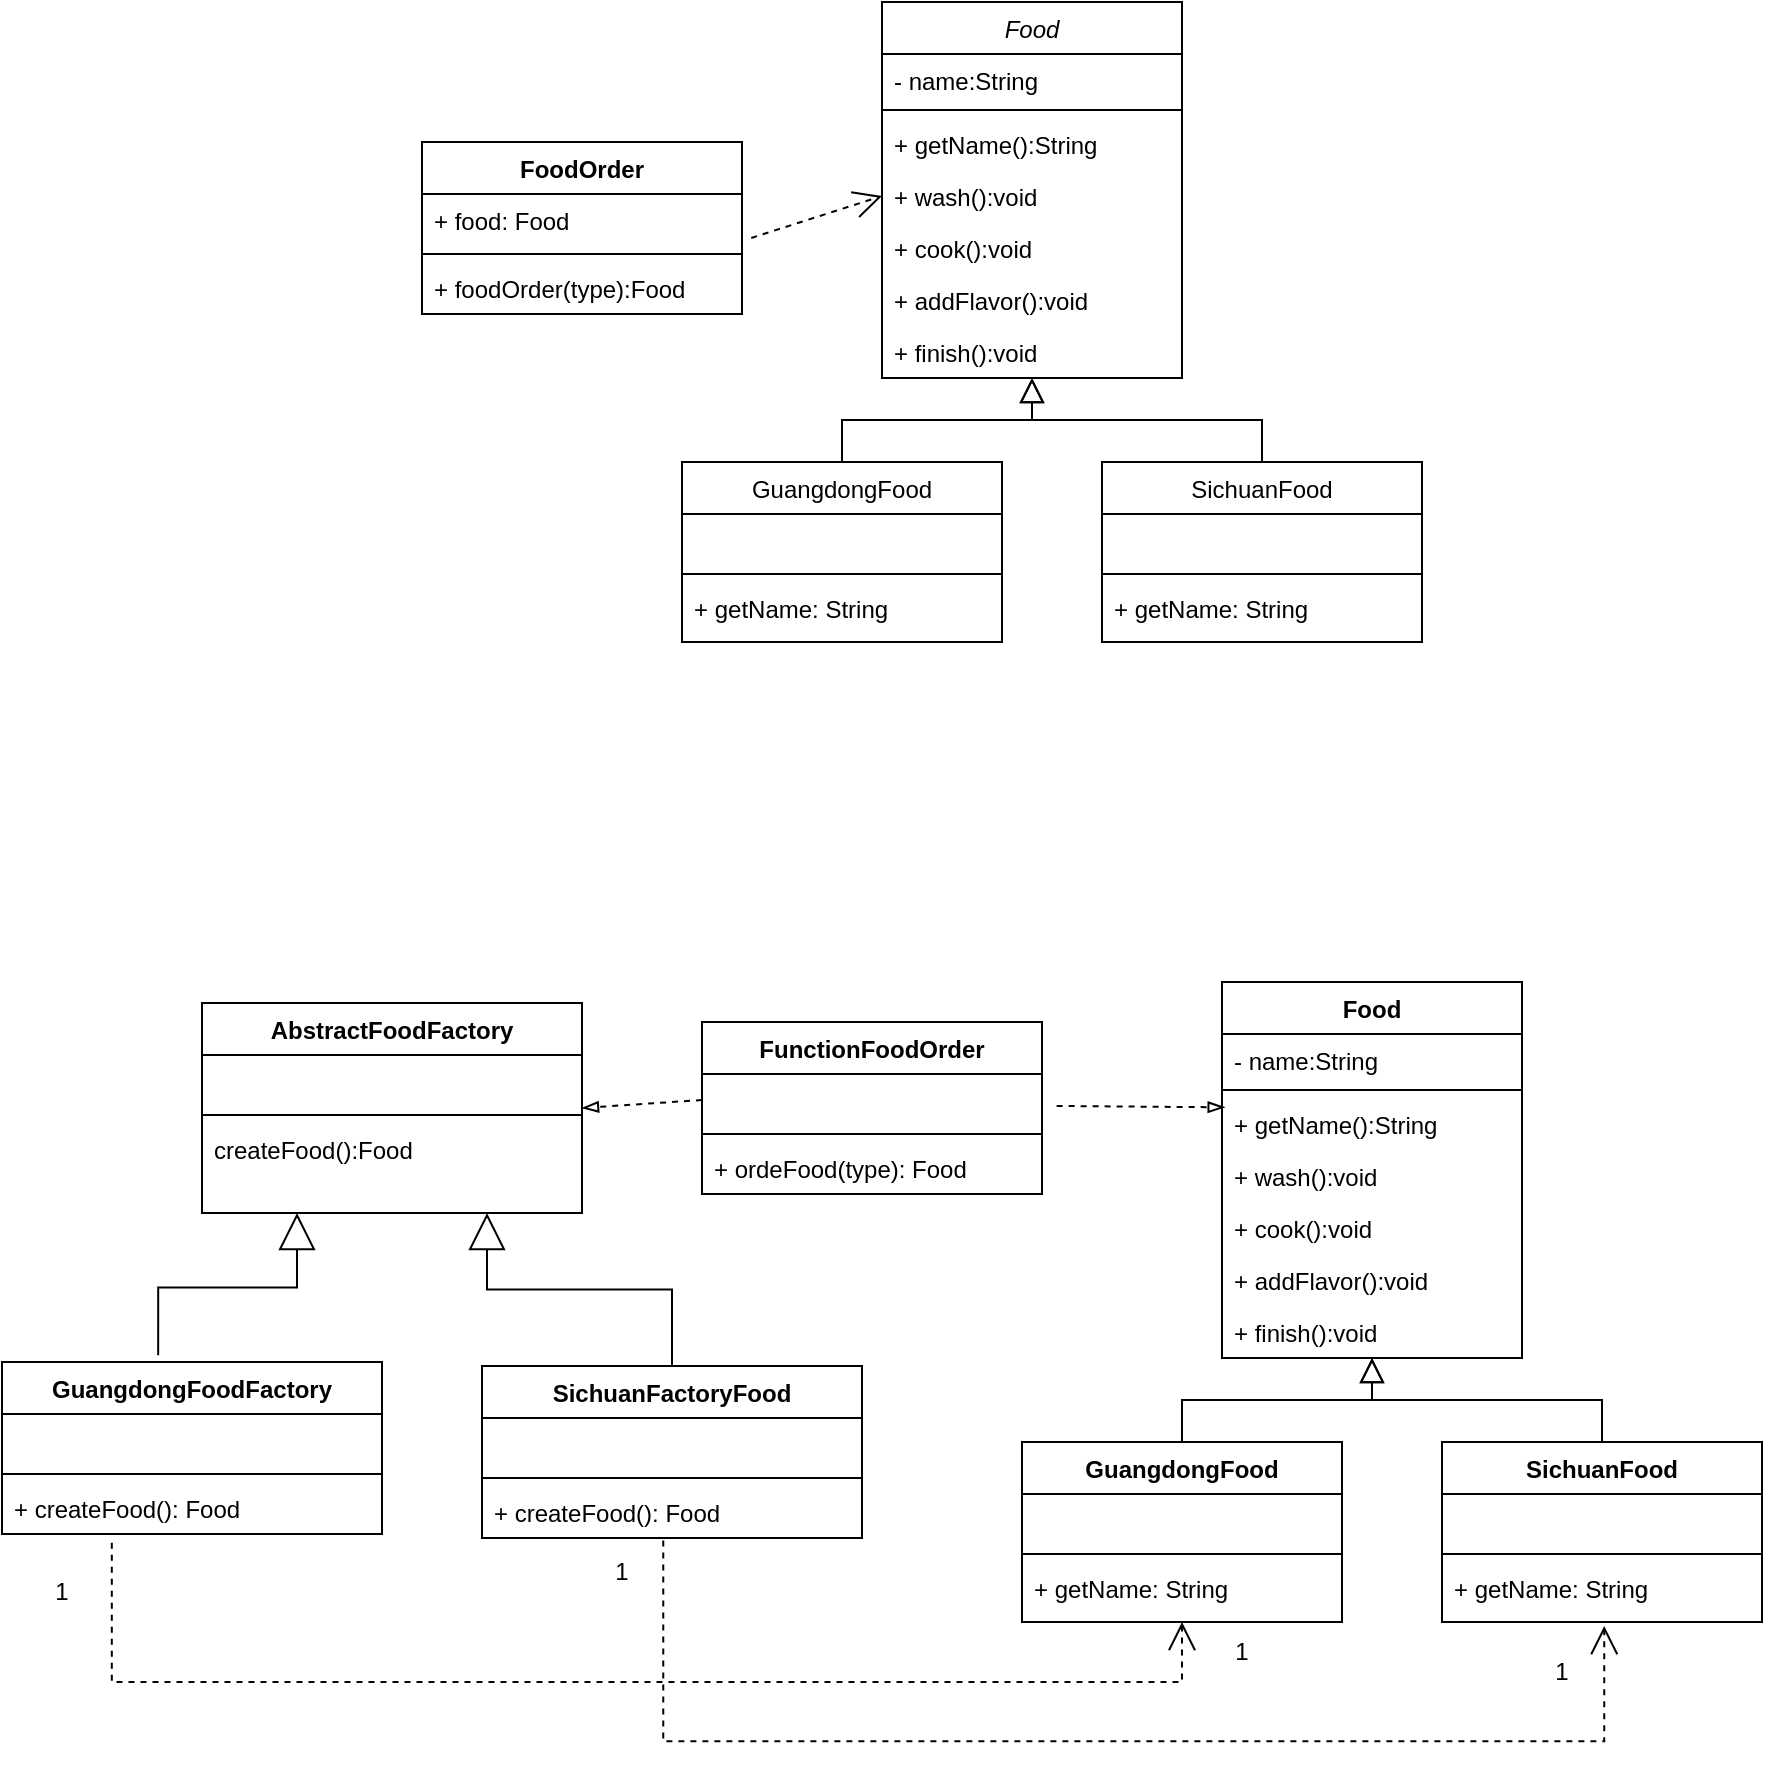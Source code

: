 <mxfile version="20.3.0" type="github">
  <diagram id="C5RBs43oDa-KdzZeNtuy" name="Page-1">
    <mxGraphModel dx="1508" dy="1146" grid="1" gridSize="10" guides="1" tooltips="1" connect="1" arrows="1" fold="1" page="0" pageScale="1" pageWidth="827" pageHeight="1169" math="0" shadow="0">
      <root>
        <mxCell id="WIyWlLk6GJQsqaUBKTNV-0" />
        <mxCell id="WIyWlLk6GJQsqaUBKTNV-1" parent="WIyWlLk6GJQsqaUBKTNV-0" />
        <mxCell id="zkfFHV4jXpPFQw0GAbJ--0" value="Food" style="swimlane;fontStyle=1;align=center;verticalAlign=top;childLayout=stackLayout;horizontal=1;startSize=26;horizontalStack=0;resizeParent=1;resizeLast=0;collapsible=1;marginBottom=0;rounded=0;shadow=0;strokeWidth=1;" parent="WIyWlLk6GJQsqaUBKTNV-1" vertex="1">
          <mxGeometry x="220" y="120" width="150" height="188" as="geometry">
            <mxRectangle x="220" y="120" width="160" height="26" as="alternateBounds" />
          </mxGeometry>
        </mxCell>
        <mxCell id="zkfFHV4jXpPFQw0GAbJ--3" value="- name:String&#xa;" style="text;align=left;verticalAlign=top;spacingLeft=4;spacingRight=4;overflow=hidden;rotatable=0;points=[[0,0.5],[1,0.5]];portConstraint=eastwest;rounded=0;shadow=0;html=0;" parent="zkfFHV4jXpPFQw0GAbJ--0" vertex="1">
          <mxGeometry y="26" width="150" height="24" as="geometry" />
        </mxCell>
        <mxCell id="zkfFHV4jXpPFQw0GAbJ--4" value="" style="line;html=1;strokeWidth=1;align=left;verticalAlign=middle;spacingTop=-1;spacingLeft=3;spacingRight=3;rotatable=0;labelPosition=right;points=[];portConstraint=eastwest;" parent="zkfFHV4jXpPFQw0GAbJ--0" vertex="1">
          <mxGeometry y="50" width="150" height="8" as="geometry" />
        </mxCell>
        <mxCell id="czdXZG-f5GIGWPh2QJbe-0" value="+ getName():String" style="text;align=left;verticalAlign=top;spacingLeft=4;spacingRight=4;overflow=hidden;rotatable=0;points=[[0,0.5],[1,0.5]];portConstraint=eastwest;rounded=0;shadow=0;html=0;" parent="zkfFHV4jXpPFQw0GAbJ--0" vertex="1">
          <mxGeometry y="58" width="150" height="26" as="geometry" />
        </mxCell>
        <mxCell id="czdXZG-f5GIGWPh2QJbe-1" value="+ wash():void" style="text;align=left;verticalAlign=top;spacingLeft=4;spacingRight=4;overflow=hidden;rotatable=0;points=[[0,0.5],[1,0.5]];portConstraint=eastwest;rounded=0;shadow=0;html=0;" parent="zkfFHV4jXpPFQw0GAbJ--0" vertex="1">
          <mxGeometry y="84" width="150" height="26" as="geometry" />
        </mxCell>
        <mxCell id="czdXZG-f5GIGWPh2QJbe-2" value="+ cook():void" style="text;align=left;verticalAlign=top;spacingLeft=4;spacingRight=4;overflow=hidden;rotatable=0;points=[[0,0.5],[1,0.5]];portConstraint=eastwest;rounded=0;shadow=0;html=0;" parent="zkfFHV4jXpPFQw0GAbJ--0" vertex="1">
          <mxGeometry y="110" width="150" height="26" as="geometry" />
        </mxCell>
        <mxCell id="czdXZG-f5GIGWPh2QJbe-7" value="+ addFlavor():void" style="text;align=left;verticalAlign=top;spacingLeft=4;spacingRight=4;overflow=hidden;rotatable=0;points=[[0,0.5],[1,0.5]];portConstraint=eastwest;rounded=0;shadow=0;html=0;" parent="zkfFHV4jXpPFQw0GAbJ--0" vertex="1">
          <mxGeometry y="136" width="150" height="26" as="geometry" />
        </mxCell>
        <mxCell id="czdXZG-f5GIGWPh2QJbe-26" value="+ finish():void" style="text;align=left;verticalAlign=top;spacingLeft=4;spacingRight=4;overflow=hidden;rotatable=0;points=[[0,0.5],[1,0.5]];portConstraint=eastwest;rounded=0;shadow=0;html=0;" parent="zkfFHV4jXpPFQw0GAbJ--0" vertex="1">
          <mxGeometry y="162" width="150" height="26" as="geometry" />
        </mxCell>
        <mxCell id="zkfFHV4jXpPFQw0GAbJ--6" value="GuangdongFood" style="swimlane;fontStyle=1;align=center;verticalAlign=top;childLayout=stackLayout;horizontal=1;startSize=26;horizontalStack=0;resizeParent=1;resizeLast=0;collapsible=1;marginBottom=0;rounded=0;shadow=0;strokeWidth=1;" parent="WIyWlLk6GJQsqaUBKTNV-1" vertex="1">
          <mxGeometry x="120" y="350" width="160" height="90" as="geometry">
            <mxRectangle x="130" y="380" width="160" height="26" as="alternateBounds" />
          </mxGeometry>
        </mxCell>
        <mxCell id="zkfFHV4jXpPFQw0GAbJ--7" value=" " style="text;align=left;verticalAlign=top;spacingLeft=4;spacingRight=4;overflow=hidden;rotatable=0;points=[[0,0.5],[1,0.5]];portConstraint=eastwest;" parent="zkfFHV4jXpPFQw0GAbJ--6" vertex="1">
          <mxGeometry y="26" width="160" height="26" as="geometry" />
        </mxCell>
        <mxCell id="zkfFHV4jXpPFQw0GAbJ--9" value="" style="line;html=1;strokeWidth=1;align=left;verticalAlign=middle;spacingTop=-1;spacingLeft=3;spacingRight=3;rotatable=0;labelPosition=right;points=[];portConstraint=eastwest;" parent="zkfFHV4jXpPFQw0GAbJ--6" vertex="1">
          <mxGeometry y="52" width="160" height="8" as="geometry" />
        </mxCell>
        <mxCell id="czdXZG-f5GIGWPh2QJbe-24" value="+ getName: String" style="text;strokeColor=none;fillColor=none;align=left;verticalAlign=top;spacingLeft=4;spacingRight=4;overflow=hidden;rotatable=0;points=[[0,0.5],[1,0.5]];portConstraint=eastwest;" parent="zkfFHV4jXpPFQw0GAbJ--6" vertex="1">
          <mxGeometry y="60" width="160" height="26" as="geometry" />
        </mxCell>
        <mxCell id="zkfFHV4jXpPFQw0GAbJ--12" value="" style="endArrow=block;endSize=10;endFill=0;shadow=0;strokeWidth=1;rounded=0;edgeStyle=elbowEdgeStyle;elbow=vertical;" parent="WIyWlLk6GJQsqaUBKTNV-1" source="zkfFHV4jXpPFQw0GAbJ--6" target="zkfFHV4jXpPFQw0GAbJ--0" edge="1">
          <mxGeometry width="160" relative="1" as="geometry">
            <mxPoint x="200" y="203" as="sourcePoint" />
            <mxPoint x="200" y="203" as="targetPoint" />
          </mxGeometry>
        </mxCell>
        <mxCell id="zkfFHV4jXpPFQw0GAbJ--13" value="SichuanFood" style="swimlane;fontStyle=1;align=center;verticalAlign=top;childLayout=stackLayout;horizontal=1;startSize=26;horizontalStack=0;resizeParent=1;resizeLast=0;collapsible=1;marginBottom=0;rounded=0;shadow=0;strokeWidth=1;" parent="WIyWlLk6GJQsqaUBKTNV-1" vertex="1">
          <mxGeometry x="330" y="350" width="160" height="90" as="geometry">
            <mxRectangle x="340" y="380" width="170" height="26" as="alternateBounds" />
          </mxGeometry>
        </mxCell>
        <mxCell id="zkfFHV4jXpPFQw0GAbJ--14" value=" " style="text;align=left;verticalAlign=top;spacingLeft=4;spacingRight=4;overflow=hidden;rotatable=0;points=[[0,0.5],[1,0.5]];portConstraint=eastwest;" parent="zkfFHV4jXpPFQw0GAbJ--13" vertex="1">
          <mxGeometry y="26" width="160" height="26" as="geometry" />
        </mxCell>
        <mxCell id="zkfFHV4jXpPFQw0GAbJ--15" value="" style="line;html=1;strokeWidth=1;align=left;verticalAlign=middle;spacingTop=-1;spacingLeft=3;spacingRight=3;rotatable=0;labelPosition=right;points=[];portConstraint=eastwest;" parent="zkfFHV4jXpPFQw0GAbJ--13" vertex="1">
          <mxGeometry y="52" width="160" height="8" as="geometry" />
        </mxCell>
        <mxCell id="czdXZG-f5GIGWPh2QJbe-25" value="+ getName: String" style="text;strokeColor=none;fillColor=none;align=left;verticalAlign=top;spacingLeft=4;spacingRight=4;overflow=hidden;rotatable=0;points=[[0,0.5],[1,0.5]];portConstraint=eastwest;" parent="zkfFHV4jXpPFQw0GAbJ--13" vertex="1">
          <mxGeometry y="60" width="160" height="26" as="geometry" />
        </mxCell>
        <mxCell id="zkfFHV4jXpPFQw0GAbJ--16" value="" style="endArrow=block;endSize=10;endFill=0;shadow=0;strokeWidth=1;rounded=0;edgeStyle=elbowEdgeStyle;elbow=vertical;" parent="WIyWlLk6GJQsqaUBKTNV-1" source="zkfFHV4jXpPFQw0GAbJ--13" target="zkfFHV4jXpPFQw0GAbJ--0" edge="1">
          <mxGeometry width="160" relative="1" as="geometry">
            <mxPoint x="210" y="373" as="sourcePoint" />
            <mxPoint x="310" y="271" as="targetPoint" />
          </mxGeometry>
        </mxCell>
        <mxCell id="zkfFHV4jXpPFQw0GAbJ--17" value="AbstractFoodFactory" style="swimlane;fontStyle=1;align=center;verticalAlign=top;childLayout=stackLayout;horizontal=1;startSize=26;horizontalStack=0;resizeParent=1;resizeLast=0;collapsible=1;marginBottom=0;rounded=0;shadow=0;strokeWidth=1;" parent="WIyWlLk6GJQsqaUBKTNV-1" vertex="1">
          <mxGeometry x="-290" y="130.5" width="190" height="105" as="geometry">
            <mxRectangle x="550" y="140" width="160" height="26" as="alternateBounds" />
          </mxGeometry>
        </mxCell>
        <mxCell id="czdXZG-f5GIGWPh2QJbe-21" value=" " style="text;strokeColor=none;fillColor=none;align=left;verticalAlign=top;spacingLeft=4;spacingRight=4;overflow=hidden;rotatable=0;points=[[0,0.5],[1,0.5]];portConstraint=eastwest;" parent="zkfFHV4jXpPFQw0GAbJ--17" vertex="1">
          <mxGeometry y="26" width="190" height="26" as="geometry" />
        </mxCell>
        <mxCell id="zkfFHV4jXpPFQw0GAbJ--23" value="" style="line;html=1;strokeWidth=1;align=left;verticalAlign=middle;spacingTop=-1;spacingLeft=3;spacingRight=3;rotatable=0;labelPosition=right;points=[];portConstraint=eastwest;" parent="zkfFHV4jXpPFQw0GAbJ--17" vertex="1">
          <mxGeometry y="52" width="190" height="8" as="geometry" />
        </mxCell>
        <mxCell id="zkfFHV4jXpPFQw0GAbJ--25" value="createFood():Food" style="text;align=left;verticalAlign=top;spacingLeft=4;spacingRight=4;overflow=hidden;rotatable=0;points=[[0,0.5],[1,0.5]];portConstraint=eastwest;" parent="zkfFHV4jXpPFQw0GAbJ--17" vertex="1">
          <mxGeometry y="60" width="190" height="26" as="geometry" />
        </mxCell>
        <mxCell id="czdXZG-f5GIGWPh2QJbe-8" value="" style="endArrow=blockThin;html=1;rounded=0;dashed=1;endFill=0;exitX=0;exitY=0.5;exitDx=0;exitDy=0;entryX=1;entryY=0.5;entryDx=0;entryDy=0;" parent="WIyWlLk6GJQsqaUBKTNV-1" source="czdXZG-f5GIGWPh2QJbe-22" edge="1" target="zkfFHV4jXpPFQw0GAbJ--17">
          <mxGeometry width="50" height="50" relative="1" as="geometry">
            <mxPoint x="150" y="220" as="sourcePoint" />
            <mxPoint x="160" y="300" as="targetPoint" />
          </mxGeometry>
        </mxCell>
        <mxCell id="czdXZG-f5GIGWPh2QJbe-17" value="FunctionFoodOrder" style="swimlane;fontStyle=1;align=center;verticalAlign=top;childLayout=stackLayout;horizontal=1;startSize=26;horizontalStack=0;resizeParent=1;resizeParentMax=0;resizeLast=0;collapsible=1;marginBottom=0;" parent="WIyWlLk6GJQsqaUBKTNV-1" vertex="1">
          <mxGeometry x="-40" y="140" width="170" height="86" as="geometry" />
        </mxCell>
        <mxCell id="czdXZG-f5GIGWPh2QJbe-22" value=" " style="text;strokeColor=none;fillColor=none;align=left;verticalAlign=top;spacingLeft=4;spacingRight=4;overflow=hidden;rotatable=0;points=[[0,0.5],[1,0.5]];portConstraint=eastwest;" parent="czdXZG-f5GIGWPh2QJbe-17" vertex="1">
          <mxGeometry y="26" width="170" height="26" as="geometry" />
        </mxCell>
        <mxCell id="czdXZG-f5GIGWPh2QJbe-19" value="" style="line;strokeWidth=1;fillColor=none;align=left;verticalAlign=middle;spacingTop=-1;spacingLeft=3;spacingRight=3;rotatable=0;labelPosition=right;points=[];portConstraint=eastwest;strokeColor=inherit;" parent="czdXZG-f5GIGWPh2QJbe-17" vertex="1">
          <mxGeometry y="52" width="170" height="8" as="geometry" />
        </mxCell>
        <mxCell id="czdXZG-f5GIGWPh2QJbe-20" value="+ ordeFood(type): Food" style="text;strokeColor=none;fillColor=none;align=left;verticalAlign=top;spacingLeft=4;spacingRight=4;overflow=hidden;rotatable=0;points=[[0,0.5],[1,0.5]];portConstraint=eastwest;" parent="czdXZG-f5GIGWPh2QJbe-17" vertex="1">
          <mxGeometry y="60" width="170" height="26" as="geometry" />
        </mxCell>
        <mxCell id="czdXZG-f5GIGWPh2QJbe-23" value="" style="endArrow=blockThin;html=1;rounded=0;dashed=1;endFill=0;exitX=1.043;exitY=0.615;exitDx=0;exitDy=0;exitPerimeter=0;entryX=0.009;entryY=0.179;entryDx=0;entryDy=0;entryPerimeter=0;" parent="WIyWlLk6GJQsqaUBKTNV-1" source="czdXZG-f5GIGWPh2QJbe-22" target="czdXZG-f5GIGWPh2QJbe-0" edge="1">
          <mxGeometry width="50" height="50" relative="1" as="geometry">
            <mxPoint x="-30" y="202" as="sourcePoint" />
            <mxPoint x="-60" y="300" as="targetPoint" />
          </mxGeometry>
        </mxCell>
        <mxCell id="E6uQrEqXwqY0D4v9G9D3-0" value="Food" style="swimlane;fontStyle=2;align=center;verticalAlign=top;childLayout=stackLayout;horizontal=1;startSize=26;horizontalStack=0;resizeParent=1;resizeLast=0;collapsible=1;marginBottom=0;rounded=0;shadow=0;strokeWidth=1;" vertex="1" parent="WIyWlLk6GJQsqaUBKTNV-1">
          <mxGeometry x="50" y="-370" width="150" height="188" as="geometry">
            <mxRectangle x="220" y="120" width="160" height="26" as="alternateBounds" />
          </mxGeometry>
        </mxCell>
        <mxCell id="E6uQrEqXwqY0D4v9G9D3-1" value="- name:String&#xa;" style="text;align=left;verticalAlign=top;spacingLeft=4;spacingRight=4;overflow=hidden;rotatable=0;points=[[0,0.5],[1,0.5]];portConstraint=eastwest;rounded=0;shadow=0;html=0;" vertex="1" parent="E6uQrEqXwqY0D4v9G9D3-0">
          <mxGeometry y="26" width="150" height="24" as="geometry" />
        </mxCell>
        <mxCell id="E6uQrEqXwqY0D4v9G9D3-2" value="" style="line;html=1;strokeWidth=1;align=left;verticalAlign=middle;spacingTop=-1;spacingLeft=3;spacingRight=3;rotatable=0;labelPosition=right;points=[];portConstraint=eastwest;" vertex="1" parent="E6uQrEqXwqY0D4v9G9D3-0">
          <mxGeometry y="50" width="150" height="8" as="geometry" />
        </mxCell>
        <mxCell id="E6uQrEqXwqY0D4v9G9D3-3" value="+ getName():String" style="text;align=left;verticalAlign=top;spacingLeft=4;spacingRight=4;overflow=hidden;rotatable=0;points=[[0,0.5],[1,0.5]];portConstraint=eastwest;rounded=0;shadow=0;html=0;" vertex="1" parent="E6uQrEqXwqY0D4v9G9D3-0">
          <mxGeometry y="58" width="150" height="26" as="geometry" />
        </mxCell>
        <mxCell id="E6uQrEqXwqY0D4v9G9D3-4" value="+ wash():void" style="text;align=left;verticalAlign=top;spacingLeft=4;spacingRight=4;overflow=hidden;rotatable=0;points=[[0,0.5],[1,0.5]];portConstraint=eastwest;rounded=0;shadow=0;html=0;" vertex="1" parent="E6uQrEqXwqY0D4v9G9D3-0">
          <mxGeometry y="84" width="150" height="26" as="geometry" />
        </mxCell>
        <mxCell id="E6uQrEqXwqY0D4v9G9D3-5" value="+ cook():void" style="text;align=left;verticalAlign=top;spacingLeft=4;spacingRight=4;overflow=hidden;rotatable=0;points=[[0,0.5],[1,0.5]];portConstraint=eastwest;rounded=0;shadow=0;html=0;" vertex="1" parent="E6uQrEqXwqY0D4v9G9D3-0">
          <mxGeometry y="110" width="150" height="26" as="geometry" />
        </mxCell>
        <mxCell id="E6uQrEqXwqY0D4v9G9D3-6" value="+ addFlavor():void" style="text;align=left;verticalAlign=top;spacingLeft=4;spacingRight=4;overflow=hidden;rotatable=0;points=[[0,0.5],[1,0.5]];portConstraint=eastwest;rounded=0;shadow=0;html=0;" vertex="1" parent="E6uQrEqXwqY0D4v9G9D3-0">
          <mxGeometry y="136" width="150" height="26" as="geometry" />
        </mxCell>
        <mxCell id="E6uQrEqXwqY0D4v9G9D3-7" value="+ finish():void" style="text;align=left;verticalAlign=top;spacingLeft=4;spacingRight=4;overflow=hidden;rotatable=0;points=[[0,0.5],[1,0.5]];portConstraint=eastwest;rounded=0;shadow=0;html=0;" vertex="1" parent="E6uQrEqXwqY0D4v9G9D3-0">
          <mxGeometry y="162" width="150" height="26" as="geometry" />
        </mxCell>
        <mxCell id="E6uQrEqXwqY0D4v9G9D3-8" value="GuangdongFood" style="swimlane;fontStyle=0;align=center;verticalAlign=top;childLayout=stackLayout;horizontal=1;startSize=26;horizontalStack=0;resizeParent=1;resizeLast=0;collapsible=1;marginBottom=0;rounded=0;shadow=0;strokeWidth=1;" vertex="1" parent="WIyWlLk6GJQsqaUBKTNV-1">
          <mxGeometry x="-50" y="-140" width="160" height="90" as="geometry">
            <mxRectangle x="130" y="380" width="160" height="26" as="alternateBounds" />
          </mxGeometry>
        </mxCell>
        <mxCell id="E6uQrEqXwqY0D4v9G9D3-9" value=" " style="text;align=left;verticalAlign=top;spacingLeft=4;spacingRight=4;overflow=hidden;rotatable=0;points=[[0,0.5],[1,0.5]];portConstraint=eastwest;" vertex="1" parent="E6uQrEqXwqY0D4v9G9D3-8">
          <mxGeometry y="26" width="160" height="26" as="geometry" />
        </mxCell>
        <mxCell id="E6uQrEqXwqY0D4v9G9D3-10" value="" style="line;html=1;strokeWidth=1;align=left;verticalAlign=middle;spacingTop=-1;spacingLeft=3;spacingRight=3;rotatable=0;labelPosition=right;points=[];portConstraint=eastwest;" vertex="1" parent="E6uQrEqXwqY0D4v9G9D3-8">
          <mxGeometry y="52" width="160" height="8" as="geometry" />
        </mxCell>
        <mxCell id="E6uQrEqXwqY0D4v9G9D3-11" value="+ getName: String" style="text;strokeColor=none;fillColor=none;align=left;verticalAlign=top;spacingLeft=4;spacingRight=4;overflow=hidden;rotatable=0;points=[[0,0.5],[1,0.5]];portConstraint=eastwest;" vertex="1" parent="E6uQrEqXwqY0D4v9G9D3-8">
          <mxGeometry y="60" width="160" height="26" as="geometry" />
        </mxCell>
        <mxCell id="E6uQrEqXwqY0D4v9G9D3-12" value="" style="endArrow=block;endSize=10;endFill=0;shadow=0;strokeWidth=1;rounded=0;edgeStyle=elbowEdgeStyle;elbow=vertical;" edge="1" parent="WIyWlLk6GJQsqaUBKTNV-1" source="E6uQrEqXwqY0D4v9G9D3-8" target="E6uQrEqXwqY0D4v9G9D3-0">
          <mxGeometry width="160" relative="1" as="geometry">
            <mxPoint x="30" y="-287" as="sourcePoint" />
            <mxPoint x="30" y="-287" as="targetPoint" />
          </mxGeometry>
        </mxCell>
        <mxCell id="E6uQrEqXwqY0D4v9G9D3-13" value="SichuanFood" style="swimlane;fontStyle=0;align=center;verticalAlign=top;childLayout=stackLayout;horizontal=1;startSize=26;horizontalStack=0;resizeParent=1;resizeLast=0;collapsible=1;marginBottom=0;rounded=0;shadow=0;strokeWidth=1;" vertex="1" parent="WIyWlLk6GJQsqaUBKTNV-1">
          <mxGeometry x="160" y="-140" width="160" height="90" as="geometry">
            <mxRectangle x="340" y="380" width="170" height="26" as="alternateBounds" />
          </mxGeometry>
        </mxCell>
        <mxCell id="E6uQrEqXwqY0D4v9G9D3-14" value=" " style="text;align=left;verticalAlign=top;spacingLeft=4;spacingRight=4;overflow=hidden;rotatable=0;points=[[0,0.5],[1,0.5]];portConstraint=eastwest;" vertex="1" parent="E6uQrEqXwqY0D4v9G9D3-13">
          <mxGeometry y="26" width="160" height="26" as="geometry" />
        </mxCell>
        <mxCell id="E6uQrEqXwqY0D4v9G9D3-15" value="" style="line;html=1;strokeWidth=1;align=left;verticalAlign=middle;spacingTop=-1;spacingLeft=3;spacingRight=3;rotatable=0;labelPosition=right;points=[];portConstraint=eastwest;" vertex="1" parent="E6uQrEqXwqY0D4v9G9D3-13">
          <mxGeometry y="52" width="160" height="8" as="geometry" />
        </mxCell>
        <mxCell id="E6uQrEqXwqY0D4v9G9D3-16" value="+ getName: String" style="text;strokeColor=none;fillColor=none;align=left;verticalAlign=top;spacingLeft=4;spacingRight=4;overflow=hidden;rotatable=0;points=[[0,0.5],[1,0.5]];portConstraint=eastwest;" vertex="1" parent="E6uQrEqXwqY0D4v9G9D3-13">
          <mxGeometry y="60" width="160" height="26" as="geometry" />
        </mxCell>
        <mxCell id="E6uQrEqXwqY0D4v9G9D3-17" value="" style="endArrow=block;endSize=10;endFill=0;shadow=0;strokeWidth=1;rounded=0;edgeStyle=elbowEdgeStyle;elbow=vertical;" edge="1" parent="WIyWlLk6GJQsqaUBKTNV-1" source="E6uQrEqXwqY0D4v9G9D3-13" target="E6uQrEqXwqY0D4v9G9D3-0">
          <mxGeometry width="160" relative="1" as="geometry">
            <mxPoint x="40" y="-117" as="sourcePoint" />
            <mxPoint x="140" y="-219" as="targetPoint" />
          </mxGeometry>
        </mxCell>
        <mxCell id="E6uQrEqXwqY0D4v9G9D3-19" value="FoodOrder" style="swimlane;fontStyle=1;align=center;verticalAlign=top;childLayout=stackLayout;horizontal=1;startSize=26;horizontalStack=0;resizeParent=1;resizeParentMax=0;resizeLast=0;collapsible=1;marginBottom=0;" vertex="1" parent="WIyWlLk6GJQsqaUBKTNV-1">
          <mxGeometry x="-180" y="-300" width="160" height="86" as="geometry" />
        </mxCell>
        <mxCell id="E6uQrEqXwqY0D4v9G9D3-20" value="+ food: Food" style="text;strokeColor=none;fillColor=none;align=left;verticalAlign=top;spacingLeft=4;spacingRight=4;overflow=hidden;rotatable=0;points=[[0,0.5],[1,0.5]];portConstraint=eastwest;" vertex="1" parent="E6uQrEqXwqY0D4v9G9D3-19">
          <mxGeometry y="26" width="160" height="26" as="geometry" />
        </mxCell>
        <mxCell id="E6uQrEqXwqY0D4v9G9D3-21" value="" style="line;strokeWidth=1;fillColor=none;align=left;verticalAlign=middle;spacingTop=-1;spacingLeft=3;spacingRight=3;rotatable=0;labelPosition=right;points=[];portConstraint=eastwest;strokeColor=inherit;" vertex="1" parent="E6uQrEqXwqY0D4v9G9D3-19">
          <mxGeometry y="52" width="160" height="8" as="geometry" />
        </mxCell>
        <mxCell id="E6uQrEqXwqY0D4v9G9D3-22" value="+ foodOrder(type):Food" style="text;strokeColor=none;fillColor=none;align=left;verticalAlign=top;spacingLeft=4;spacingRight=4;overflow=hidden;rotatable=0;points=[[0,0.5],[1,0.5]];portConstraint=eastwest;" vertex="1" parent="E6uQrEqXwqY0D4v9G9D3-19">
          <mxGeometry y="60" width="160" height="26" as="geometry" />
        </mxCell>
        <mxCell id="E6uQrEqXwqY0D4v9G9D3-23" value="" style="endArrow=open;dashed=1;endFill=0;endSize=12;html=1;rounded=0;entryX=0;entryY=0.5;entryDx=0;entryDy=0;exitX=1.029;exitY=0.846;exitDx=0;exitDy=0;exitPerimeter=0;" edge="1" parent="WIyWlLk6GJQsqaUBKTNV-1" source="E6uQrEqXwqY0D4v9G9D3-20" target="E6uQrEqXwqY0D4v9G9D3-4">
          <mxGeometry width="160" relative="1" as="geometry">
            <mxPoint x="-140" y="-290" as="sourcePoint" />
            <mxPoint x="20" y="-290" as="targetPoint" />
          </mxGeometry>
        </mxCell>
        <mxCell id="E6uQrEqXwqY0D4v9G9D3-24" value="GuangdongFoodFactory" style="swimlane;fontStyle=1;align=center;verticalAlign=top;childLayout=stackLayout;horizontal=1;startSize=26;horizontalStack=0;resizeParent=1;resizeParentMax=0;resizeLast=0;collapsible=1;marginBottom=0;" vertex="1" parent="WIyWlLk6GJQsqaUBKTNV-1">
          <mxGeometry x="-390" y="310" width="190" height="86" as="geometry" />
        </mxCell>
        <mxCell id="E6uQrEqXwqY0D4v9G9D3-25" value=" " style="text;strokeColor=none;fillColor=none;align=left;verticalAlign=top;spacingLeft=4;spacingRight=4;overflow=hidden;rotatable=0;points=[[0,0.5],[1,0.5]];portConstraint=eastwest;" vertex="1" parent="E6uQrEqXwqY0D4v9G9D3-24">
          <mxGeometry y="26" width="190" height="26" as="geometry" />
        </mxCell>
        <mxCell id="E6uQrEqXwqY0D4v9G9D3-26" value="" style="line;strokeWidth=1;fillColor=none;align=left;verticalAlign=middle;spacingTop=-1;spacingLeft=3;spacingRight=3;rotatable=0;labelPosition=right;points=[];portConstraint=eastwest;strokeColor=inherit;" vertex="1" parent="E6uQrEqXwqY0D4v9G9D3-24">
          <mxGeometry y="52" width="190" height="8" as="geometry" />
        </mxCell>
        <mxCell id="E6uQrEqXwqY0D4v9G9D3-27" value="+ createFood(): Food" style="text;strokeColor=none;fillColor=none;align=left;verticalAlign=top;spacingLeft=4;spacingRight=4;overflow=hidden;rotatable=0;points=[[0,0.5],[1,0.5]];portConstraint=eastwest;" vertex="1" parent="E6uQrEqXwqY0D4v9G9D3-24">
          <mxGeometry y="60" width="190" height="26" as="geometry" />
        </mxCell>
        <mxCell id="E6uQrEqXwqY0D4v9G9D3-28" value="SichuanFactoryFood" style="swimlane;fontStyle=1;align=center;verticalAlign=top;childLayout=stackLayout;horizontal=1;startSize=26;horizontalStack=0;resizeParent=1;resizeParentMax=0;resizeLast=0;collapsible=1;marginBottom=0;" vertex="1" parent="WIyWlLk6GJQsqaUBKTNV-1">
          <mxGeometry x="-150" y="312" width="190" height="86" as="geometry" />
        </mxCell>
        <mxCell id="E6uQrEqXwqY0D4v9G9D3-29" value=" " style="text;strokeColor=none;fillColor=none;align=left;verticalAlign=top;spacingLeft=4;spacingRight=4;overflow=hidden;rotatable=0;points=[[0,0.5],[1,0.5]];portConstraint=eastwest;" vertex="1" parent="E6uQrEqXwqY0D4v9G9D3-28">
          <mxGeometry y="26" width="190" height="26" as="geometry" />
        </mxCell>
        <mxCell id="E6uQrEqXwqY0D4v9G9D3-30" value="" style="line;strokeWidth=1;fillColor=none;align=left;verticalAlign=middle;spacingTop=-1;spacingLeft=3;spacingRight=3;rotatable=0;labelPosition=right;points=[];portConstraint=eastwest;strokeColor=inherit;" vertex="1" parent="E6uQrEqXwqY0D4v9G9D3-28">
          <mxGeometry y="52" width="190" height="8" as="geometry" />
        </mxCell>
        <mxCell id="E6uQrEqXwqY0D4v9G9D3-31" value="+ createFood(): Food" style="text;strokeColor=none;fillColor=none;align=left;verticalAlign=top;spacingLeft=4;spacingRight=4;overflow=hidden;rotatable=0;points=[[0,0.5],[1,0.5]];portConstraint=eastwest;" vertex="1" parent="E6uQrEqXwqY0D4v9G9D3-28">
          <mxGeometry y="60" width="190" height="26" as="geometry" />
        </mxCell>
        <mxCell id="E6uQrEqXwqY0D4v9G9D3-32" value="" style="endArrow=block;endSize=16;endFill=0;html=1;rounded=0;exitX=0.5;exitY=0;exitDx=0;exitDy=0;edgeStyle=orthogonalEdgeStyle;entryX=0.75;entryY=1;entryDx=0;entryDy=0;" edge="1" parent="WIyWlLk6GJQsqaUBKTNV-1" source="E6uQrEqXwqY0D4v9G9D3-28" target="zkfFHV4jXpPFQw0GAbJ--17">
          <mxGeometry width="160" relative="1" as="geometry">
            <mxPoint x="-30" y="340" as="sourcePoint" />
            <mxPoint x="-180" y="240" as="targetPoint" />
          </mxGeometry>
        </mxCell>
        <mxCell id="E6uQrEqXwqY0D4v9G9D3-33" value="" style="endArrow=block;endSize=16;endFill=0;html=1;rounded=0;edgeStyle=orthogonalEdgeStyle;exitX=0.411;exitY=-0.039;exitDx=0;exitDy=0;exitPerimeter=0;entryX=0.25;entryY=1;entryDx=0;entryDy=0;" edge="1" parent="WIyWlLk6GJQsqaUBKTNV-1" source="E6uQrEqXwqY0D4v9G9D3-24" target="zkfFHV4jXpPFQw0GAbJ--17">
          <mxGeometry width="160" relative="1" as="geometry">
            <mxPoint x="-310" y="300" as="sourcePoint" />
            <mxPoint x="-220" y="230" as="targetPoint" />
          </mxGeometry>
        </mxCell>
        <mxCell id="E6uQrEqXwqY0D4v9G9D3-34" value="" style="endArrow=open;endSize=12;dashed=1;html=1;rounded=0;edgeStyle=elbowEdgeStyle;entryX=0.5;entryY=1;entryDx=0;entryDy=0;elbow=vertical;exitX=0.289;exitY=1.167;exitDx=0;exitDy=0;exitPerimeter=0;" edge="1" parent="WIyWlLk6GJQsqaUBKTNV-1" source="E6uQrEqXwqY0D4v9G9D3-27" target="zkfFHV4jXpPFQw0GAbJ--6">
          <mxGeometry width="160" relative="1" as="geometry">
            <mxPoint x="-350" y="450" as="sourcePoint" />
            <mxPoint x="100" y="560" as="targetPoint" />
            <Array as="points">
              <mxPoint x="80" y="470" />
              <mxPoint x="-120" y="480" />
            </Array>
          </mxGeometry>
        </mxCell>
        <mxCell id="E6uQrEqXwqY0D4v9G9D3-35" value="" style="endArrow=open;endSize=12;dashed=1;html=1;rounded=0;edgeStyle=elbowEdgeStyle;entryX=0.507;entryY=1.231;entryDx=0;entryDy=0;elbow=vertical;exitX=0.477;exitY=1.047;exitDx=0;exitDy=0;exitPerimeter=0;entryPerimeter=0;" edge="1" parent="WIyWlLk6GJQsqaUBKTNV-1" source="E6uQrEqXwqY0D4v9G9D3-31" target="czdXZG-f5GIGWPh2QJbe-25">
          <mxGeometry width="160" relative="1" as="geometry">
            <mxPoint x="-90.0" y="420.002" as="sourcePoint" />
            <mxPoint x="445.09" y="459.66" as="targetPoint" />
            <Array as="points">
              <mxPoint x="125.09" y="499.66" />
            </Array>
          </mxGeometry>
        </mxCell>
        <mxCell id="E6uQrEqXwqY0D4v9G9D3-38" value="1" style="text;html=1;strokeColor=none;fillColor=none;align=center;verticalAlign=middle;whiteSpace=wrap;rounded=0;" vertex="1" parent="WIyWlLk6GJQsqaUBKTNV-1">
          <mxGeometry x="-370" y="410" width="20" height="30" as="geometry" />
        </mxCell>
        <mxCell id="E6uQrEqXwqY0D4v9G9D3-40" value="1" style="text;html=1;strokeColor=none;fillColor=none;align=center;verticalAlign=middle;whiteSpace=wrap;rounded=0;" vertex="1" parent="WIyWlLk6GJQsqaUBKTNV-1">
          <mxGeometry x="220" y="440" width="20" height="30" as="geometry" />
        </mxCell>
        <mxCell id="E6uQrEqXwqY0D4v9G9D3-41" value="1" style="text;html=1;strokeColor=none;fillColor=none;align=center;verticalAlign=middle;whiteSpace=wrap;rounded=0;" vertex="1" parent="WIyWlLk6GJQsqaUBKTNV-1">
          <mxGeometry x="-90" y="400" width="20" height="30" as="geometry" />
        </mxCell>
        <mxCell id="E6uQrEqXwqY0D4v9G9D3-42" value="1" style="text;html=1;strokeColor=none;fillColor=none;align=center;verticalAlign=middle;whiteSpace=wrap;rounded=0;" vertex="1" parent="WIyWlLk6GJQsqaUBKTNV-1">
          <mxGeometry x="380" y="450" width="20" height="30" as="geometry" />
        </mxCell>
      </root>
    </mxGraphModel>
  </diagram>
</mxfile>
